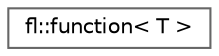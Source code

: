 digraph "Graphical Class Hierarchy"
{
 // INTERACTIVE_SVG=YES
 // LATEX_PDF_SIZE
  bgcolor="transparent";
  edge [fontname=Helvetica,fontsize=10,labelfontname=Helvetica,labelfontsize=10];
  node [fontname=Helvetica,fontsize=10,shape=box,height=0.2,width=0.4];
  rankdir="LR";
  Node0 [id="Node000000",label="fl::function\< T \>",height=0.2,width=0.4,color="grey40", fillcolor="white", style="filled",URL="$d4/d36/namespacefl.html#d0/ddd/classfl_1_1function",tooltip=" "];
}
